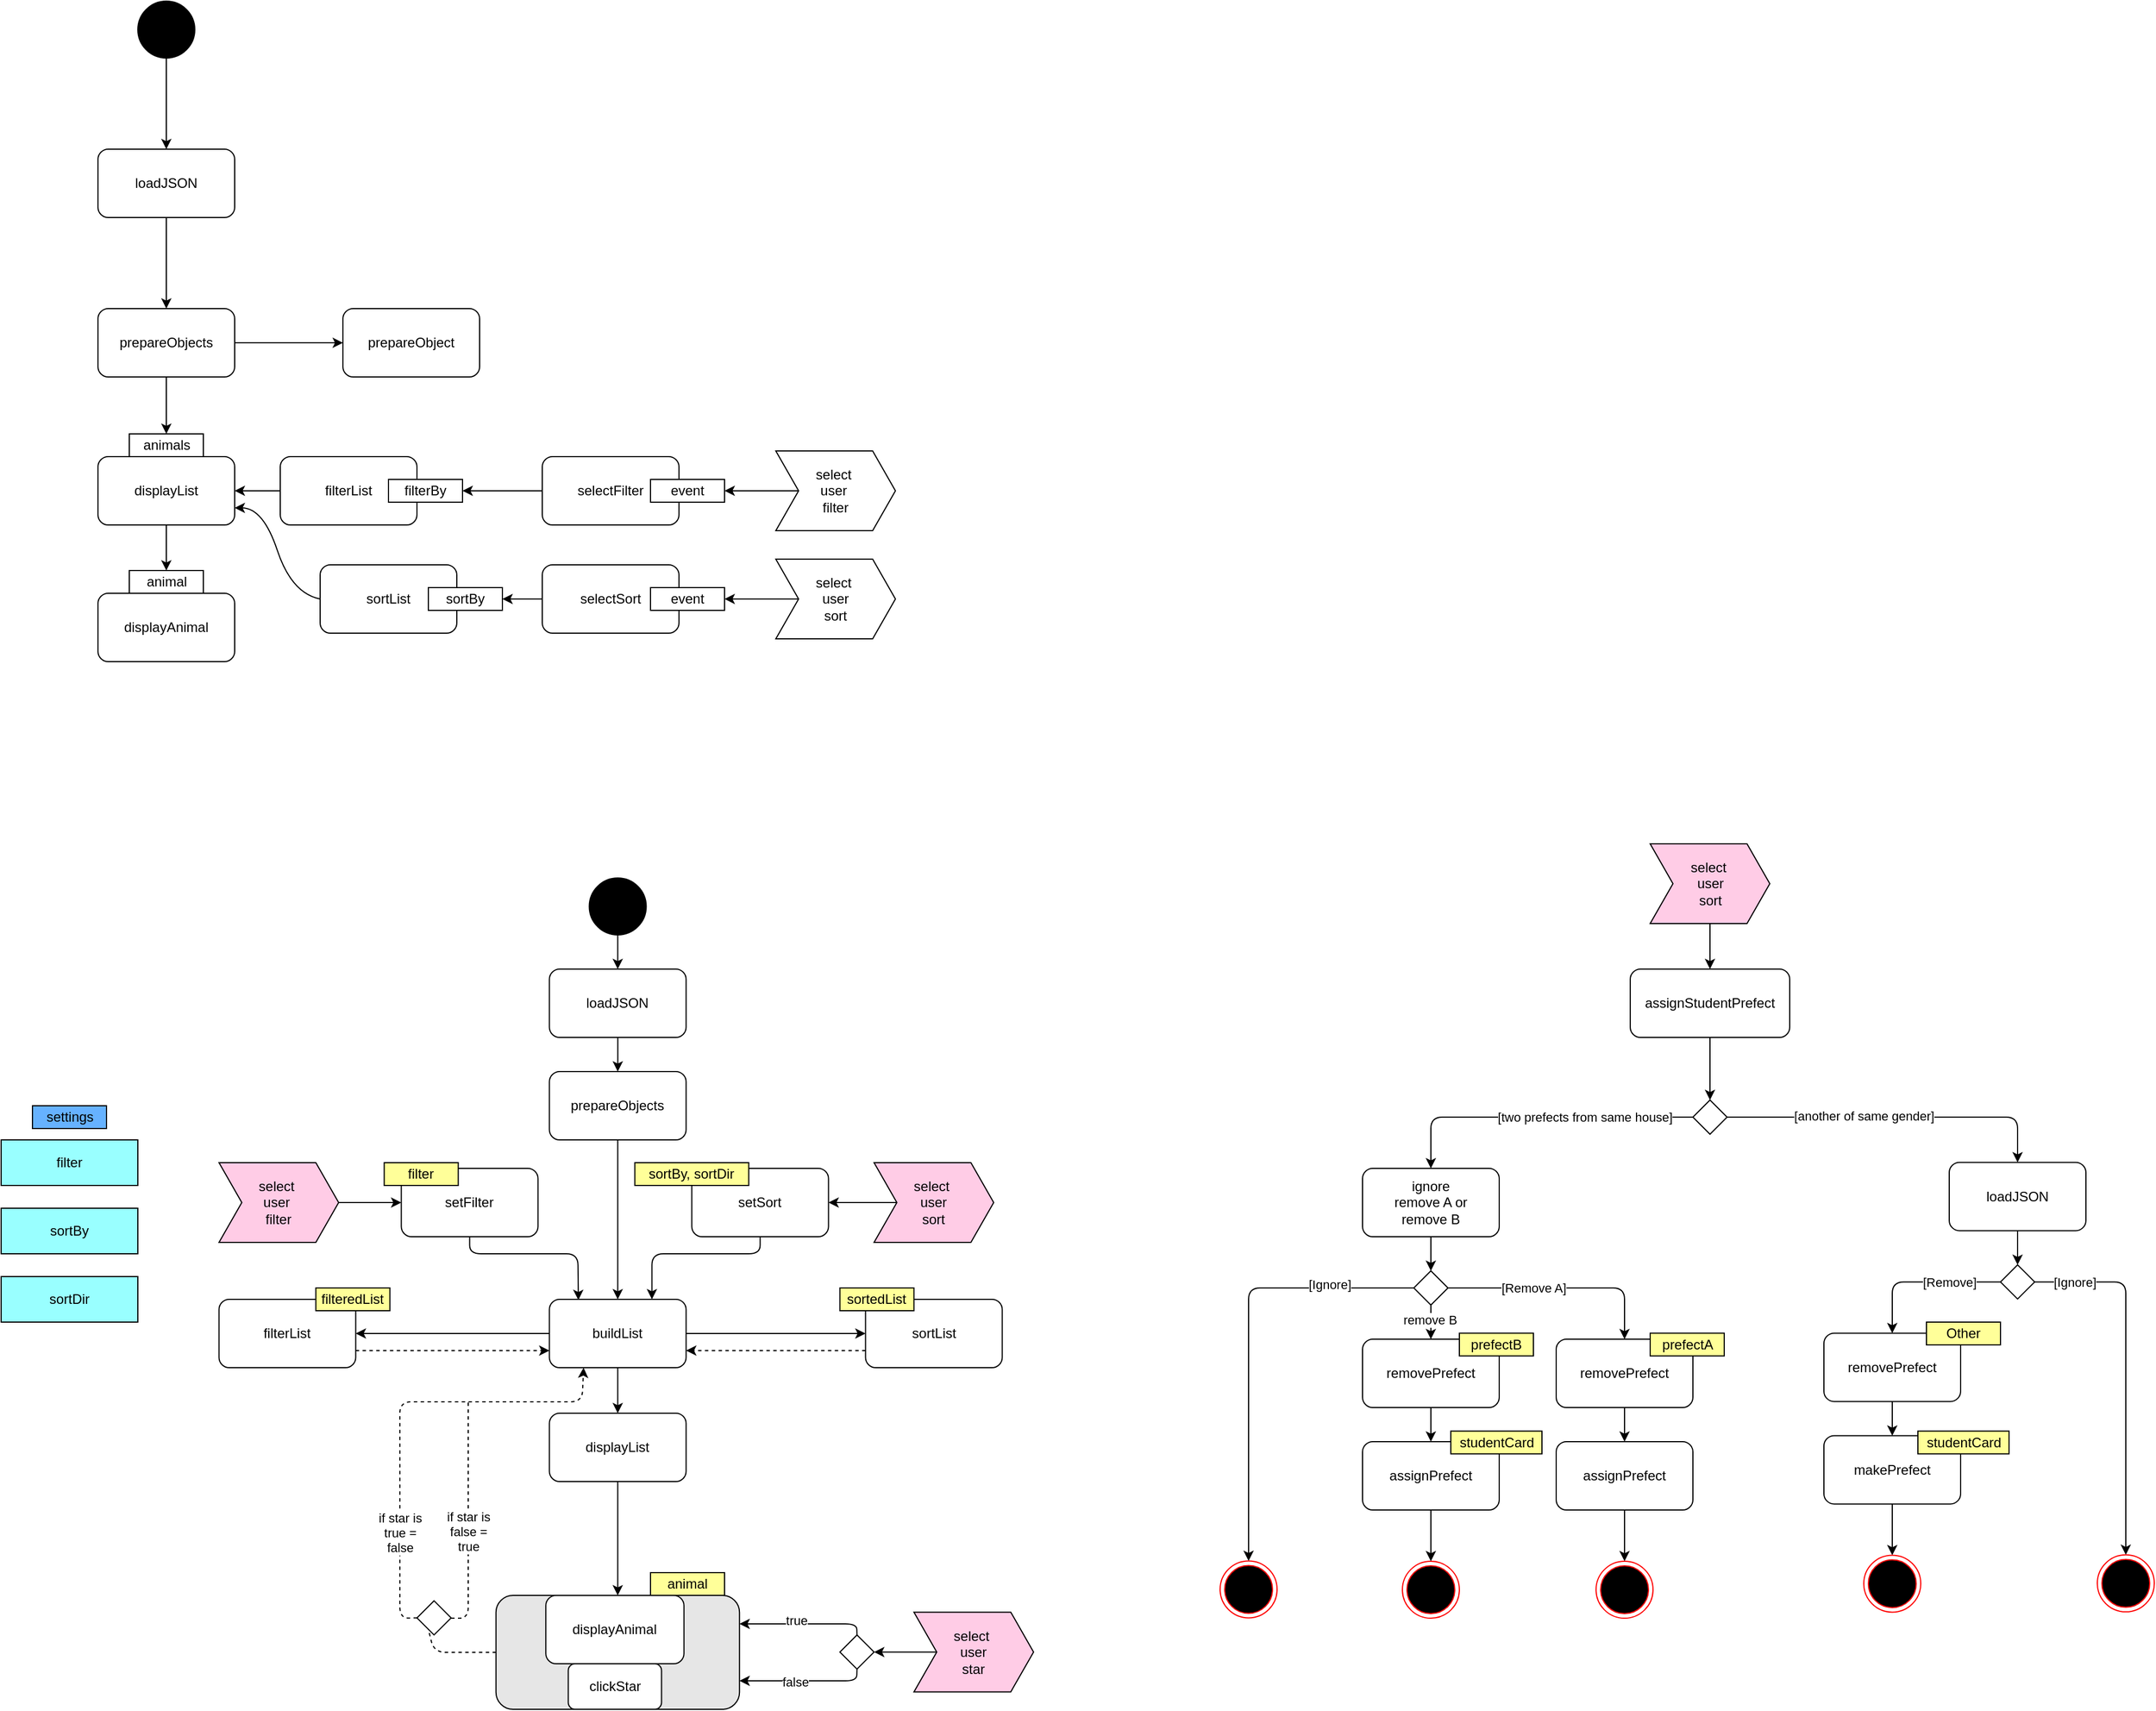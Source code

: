 <mxfile>
    <diagram name="Page-1" id="Lkjmjo3w-PD-YkwlmQaR">
        <mxGraphModel dx="1198" dy="2508" grid="1" gridSize="10" guides="1" tooltips="1" connect="1" arrows="1" fold="1" page="1" pageScale="1" pageWidth="850" pageHeight="1100" math="0" shadow="0">
            <root>
                <mxCell id="0"/>
                <mxCell id="1" parent="0"/>
                <mxCell id="59" value="" style="rounded=1;whiteSpace=wrap;html=1;fillColor=#E6E6E6;" parent="1" vertex="1">
                    <mxGeometry x="554.37" y="1480" width="213.75" height="100" as="geometry"/>
                </mxCell>
                <mxCell id="HUbgPFjz6MRqd8MgpIkb-1" value="" style="ellipse;whiteSpace=wrap;html=1;aspect=fixed;fillColor=#000000;" parent="1" vertex="1">
                    <mxGeometry x="240" y="80" width="50" height="50" as="geometry"/>
                </mxCell>
                <mxCell id="HUbgPFjz6MRqd8MgpIkb-2" value="" style="endArrow=classic;html=1;rounded=0;exitX=0.5;exitY=1;exitDx=0;exitDy=0;" parent="1" source="HUbgPFjz6MRqd8MgpIkb-1" target="HUbgPFjz6MRqd8MgpIkb-3" edge="1">
                    <mxGeometry width="50" height="50" relative="1" as="geometry">
                        <mxPoint x="260" y="130" as="sourcePoint"/>
                        <mxPoint x="265" y="190" as="targetPoint"/>
                    </mxGeometry>
                </mxCell>
                <mxCell id="HUbgPFjz6MRqd8MgpIkb-5" value="" style="edgeStyle=orthogonalEdgeStyle;rounded=0;orthogonalLoop=1;jettySize=auto;html=1;" parent="1" source="HUbgPFjz6MRqd8MgpIkb-3" edge="1">
                    <mxGeometry relative="1" as="geometry">
                        <mxPoint x="265" y="350" as="targetPoint"/>
                    </mxGeometry>
                </mxCell>
                <mxCell id="HUbgPFjz6MRqd8MgpIkb-3" value="loadJSON" style="rounded=1;whiteSpace=wrap;html=1;fillColor=#FFFFFF;" parent="1" vertex="1">
                    <mxGeometry x="205" y="210" width="120" height="60" as="geometry"/>
                </mxCell>
                <mxCell id="HUbgPFjz6MRqd8MgpIkb-17" value="" style="edgeStyle=orthogonalEdgeStyle;rounded=0;orthogonalLoop=1;jettySize=auto;html=1;" parent="1" source="HUbgPFjz6MRqd8MgpIkb-6" target="HUbgPFjz6MRqd8MgpIkb-16" edge="1">
                    <mxGeometry relative="1" as="geometry"/>
                </mxCell>
                <mxCell id="HUbgPFjz6MRqd8MgpIkb-23" value="" style="edgeStyle=orthogonalEdgeStyle;rounded=0;orthogonalLoop=1;jettySize=auto;html=1;entryX=0.5;entryY=0;entryDx=0;entryDy=0;" parent="1" source="HUbgPFjz6MRqd8MgpIkb-6" target="HUbgPFjz6MRqd8MgpIkb-8" edge="1">
                    <mxGeometry relative="1" as="geometry"/>
                </mxCell>
                <mxCell id="HUbgPFjz6MRqd8MgpIkb-6" value="prepareObjects" style="rounded=1;whiteSpace=wrap;html=1;fillColor=#FFFFFF;" parent="1" vertex="1">
                    <mxGeometry x="205" y="350" width="120" height="60" as="geometry"/>
                </mxCell>
                <mxCell id="HUbgPFjz6MRqd8MgpIkb-8" value="animals" style="rounded=0;whiteSpace=wrap;html=1;fillColor=#FFFFFF;" parent="1" vertex="1">
                    <mxGeometry x="232.5" y="460" width="65" height="20" as="geometry"/>
                </mxCell>
                <mxCell id="HUbgPFjz6MRqd8MgpIkb-24" value="" style="edgeStyle=orthogonalEdgeStyle;rounded=0;orthogonalLoop=1;jettySize=auto;html=1;" parent="1" source="HUbgPFjz6MRqd8MgpIkb-9" target="HUbgPFjz6MRqd8MgpIkb-13" edge="1">
                    <mxGeometry relative="1" as="geometry"/>
                </mxCell>
                <mxCell id="HUbgPFjz6MRqd8MgpIkb-9" value="displayList" style="rounded=1;whiteSpace=wrap;html=1;fillColor=#FFFFFF;" parent="1" vertex="1">
                    <mxGeometry x="205" y="480" width="120" height="60" as="geometry"/>
                </mxCell>
                <mxCell id="HUbgPFjz6MRqd8MgpIkb-11" value="displayAnimal" style="rounded=1;whiteSpace=wrap;html=1;fillColor=#FFFFFF;" parent="1" vertex="1">
                    <mxGeometry x="205" y="600" width="120" height="60" as="geometry"/>
                </mxCell>
                <mxCell id="HUbgPFjz6MRqd8MgpIkb-13" value="animal" style="rounded=0;whiteSpace=wrap;html=1;fillColor=#FFFFFF;" parent="1" vertex="1">
                    <mxGeometry x="232.5" y="580" width="65" height="20" as="geometry"/>
                </mxCell>
                <mxCell id="HUbgPFjz6MRqd8MgpIkb-22" value="" style="edgeStyle=orthogonalEdgeStyle;rounded=0;orthogonalLoop=1;jettySize=auto;html=1;" parent="1" source="HUbgPFjz6MRqd8MgpIkb-14" target="HUbgPFjz6MRqd8MgpIkb-9" edge="1">
                    <mxGeometry relative="1" as="geometry"/>
                </mxCell>
                <mxCell id="HUbgPFjz6MRqd8MgpIkb-14" value="filterList" style="rounded=1;whiteSpace=wrap;html=1;fillColor=#FFFFFF;" parent="1" vertex="1">
                    <mxGeometry x="365" y="480" width="120" height="60" as="geometry"/>
                </mxCell>
                <mxCell id="HUbgPFjz6MRqd8MgpIkb-16" value="prepareObject" style="rounded=1;whiteSpace=wrap;html=1;fillColor=#FFFFFF;" parent="1" vertex="1">
                    <mxGeometry x="420" y="350" width="120" height="60" as="geometry"/>
                </mxCell>
                <mxCell id="HUbgPFjz6MRqd8MgpIkb-18" value="filterBy" style="rounded=0;whiteSpace=wrap;html=1;fillColor=#FFFFFF;" parent="1" vertex="1">
                    <mxGeometry x="460" y="500" width="65" height="20" as="geometry"/>
                </mxCell>
                <mxCell id="HUbgPFjz6MRqd8MgpIkb-30" value="" style="edgeStyle=orthogonalEdgeStyle;rounded=0;orthogonalLoop=1;jettySize=auto;html=1;" parent="1" source="HUbgPFjz6MRqd8MgpIkb-21" target="HUbgPFjz6MRqd8MgpIkb-28" edge="1">
                    <mxGeometry relative="1" as="geometry"/>
                </mxCell>
                <mxCell id="HUbgPFjz6MRqd8MgpIkb-21" value="select&amp;nbsp;&lt;br&gt;user&amp;nbsp;&lt;br&gt;filter&lt;br&gt;" style="shape=step;perimeter=stepPerimeter;whiteSpace=wrap;html=1;fixedSize=1;fillColor=#FFFFFF;" parent="1" vertex="1">
                    <mxGeometry x="800" y="475" width="105" height="70" as="geometry"/>
                </mxCell>
                <mxCell id="HUbgPFjz6MRqd8MgpIkb-26" value="" style="edgeStyle=orthogonalEdgeStyle;rounded=0;orthogonalLoop=1;jettySize=auto;html=1;" parent="1" source="HUbgPFjz6MRqd8MgpIkb-25" target="HUbgPFjz6MRqd8MgpIkb-18" edge="1">
                    <mxGeometry relative="1" as="geometry"/>
                </mxCell>
                <mxCell id="HUbgPFjz6MRqd8MgpIkb-25" value="selectFilter" style="rounded=1;whiteSpace=wrap;html=1;fillColor=#FFFFFF;" parent="1" vertex="1">
                    <mxGeometry x="595" y="480" width="120" height="60" as="geometry"/>
                </mxCell>
                <mxCell id="HUbgPFjz6MRqd8MgpIkb-28" value="event" style="rounded=0;whiteSpace=wrap;html=1;fillColor=#FFFFFF;" parent="1" vertex="1">
                    <mxGeometry x="690" y="500" width="65" height="20" as="geometry"/>
                </mxCell>
                <mxCell id="HUbgPFjz6MRqd8MgpIkb-36" value="" style="edgeStyle=orthogonalEdgeStyle;rounded=0;orthogonalLoop=1;jettySize=auto;html=1;" parent="1" source="HUbgPFjz6MRqd8MgpIkb-31" target="HUbgPFjz6MRqd8MgpIkb-35" edge="1">
                    <mxGeometry relative="1" as="geometry"/>
                </mxCell>
                <mxCell id="HUbgPFjz6MRqd8MgpIkb-31" value="select&amp;nbsp;&lt;br&gt;user&lt;br&gt;sort&lt;br&gt;" style="shape=step;perimeter=stepPerimeter;whiteSpace=wrap;html=1;fixedSize=1;fillColor=#FFFFFF;" parent="1" vertex="1">
                    <mxGeometry x="800" y="570" width="105" height="70" as="geometry"/>
                </mxCell>
                <mxCell id="HUbgPFjz6MRqd8MgpIkb-43" value="" style="edgeStyle=orthogonalEdgeStyle;rounded=0;orthogonalLoop=1;jettySize=auto;html=1;" parent="1" source="HUbgPFjz6MRqd8MgpIkb-34" target="HUbgPFjz6MRqd8MgpIkb-39" edge="1">
                    <mxGeometry relative="1" as="geometry"/>
                </mxCell>
                <mxCell id="HUbgPFjz6MRqd8MgpIkb-34" value="selectSort" style="rounded=1;whiteSpace=wrap;html=1;fillColor=#FFFFFF;" parent="1" vertex="1">
                    <mxGeometry x="595" y="575" width="120" height="60" as="geometry"/>
                </mxCell>
                <mxCell id="HUbgPFjz6MRqd8MgpIkb-35" value="event" style="rounded=0;whiteSpace=wrap;html=1;fillColor=#FFFFFF;" parent="1" vertex="1">
                    <mxGeometry x="690" y="595" width="65" height="20" as="geometry"/>
                </mxCell>
                <mxCell id="HUbgPFjz6MRqd8MgpIkb-37" value="sortList" style="rounded=1;whiteSpace=wrap;html=1;fillColor=#FFFFFF;" parent="1" vertex="1">
                    <mxGeometry x="400" y="575" width="120" height="60" as="geometry"/>
                </mxCell>
                <mxCell id="HUbgPFjz6MRqd8MgpIkb-39" value="sortBy" style="rounded=0;whiteSpace=wrap;html=1;fillColor=#FFFFFF;" parent="1" vertex="1">
                    <mxGeometry x="495" y="595" width="65" height="20" as="geometry"/>
                </mxCell>
                <mxCell id="HUbgPFjz6MRqd8MgpIkb-45" value="" style="curved=1;endArrow=classic;html=1;rounded=0;exitX=0;exitY=0.5;exitDx=0;exitDy=0;entryX=1;entryY=0.75;entryDx=0;entryDy=0;" parent="1" source="HUbgPFjz6MRqd8MgpIkb-37" target="HUbgPFjz6MRqd8MgpIkb-9" edge="1">
                    <mxGeometry width="50" height="50" relative="1" as="geometry">
                        <mxPoint x="325" y="600" as="sourcePoint"/>
                        <mxPoint x="375" y="550" as="targetPoint"/>
                        <Array as="points">
                            <mxPoint x="375" y="600"/>
                            <mxPoint x="350" y="525"/>
                        </Array>
                    </mxGeometry>
                </mxCell>
                <mxCell id="11" value="" style="edgeStyle=none;html=1;" parent="1" source="2" target="5" edge="1">
                    <mxGeometry relative="1" as="geometry"/>
                </mxCell>
                <mxCell id="2" value="select&amp;nbsp;&lt;br&gt;user&amp;nbsp;&lt;br&gt;filter&lt;br&gt;" style="shape=step;perimeter=stepPerimeter;whiteSpace=wrap;html=1;fixedSize=1;fillColor=#FFCCE6;" parent="1" vertex="1">
                    <mxGeometry x="311.25" y="1100" width="105" height="70" as="geometry"/>
                </mxCell>
                <mxCell id="12" value="" style="edgeStyle=none;html=1;" parent="1" source="4" target="6" edge="1">
                    <mxGeometry relative="1" as="geometry"/>
                </mxCell>
                <mxCell id="4" value="select&amp;nbsp;&lt;br&gt;user&lt;br&gt;sort&lt;br&gt;" style="shape=step;perimeter=stepPerimeter;whiteSpace=wrap;html=1;fixedSize=1;fillColor=#FFCCE6;" parent="1" vertex="1">
                    <mxGeometry x="886.25" y="1100" width="105" height="70" as="geometry"/>
                </mxCell>
                <mxCell id="9" value="" style="edgeStyle=none;html=1;entryX=0.212;entryY=0.01;entryDx=0;entryDy=0;entryPerimeter=0;" parent="1" source="5" target="7" edge="1">
                    <mxGeometry relative="1" as="geometry">
                        <mxPoint x="626.25" y="1200" as="targetPoint"/>
                        <Array as="points">
                            <mxPoint x="531.25" y="1180"/>
                            <mxPoint x="626.25" y="1180"/>
                        </Array>
                    </mxGeometry>
                </mxCell>
                <mxCell id="5" value="setFilter" style="rounded=1;whiteSpace=wrap;html=1;fillColor=#FFFFFF;" parent="1" vertex="1">
                    <mxGeometry x="471.25" y="1105" width="120" height="60" as="geometry"/>
                </mxCell>
                <mxCell id="10" style="edgeStyle=none;html=1;entryX=0.75;entryY=0;entryDx=0;entryDy=0;" parent="1" source="6" target="7" edge="1">
                    <mxGeometry relative="1" as="geometry">
                        <Array as="points">
                            <mxPoint x="786.25" y="1180"/>
                            <mxPoint x="691.25" y="1180"/>
                        </Array>
                    </mxGeometry>
                </mxCell>
                <mxCell id="6" value="setSort" style="rounded=1;whiteSpace=wrap;html=1;fillColor=#FFFFFF;" parent="1" vertex="1">
                    <mxGeometry x="726.25" y="1105" width="120" height="60" as="geometry"/>
                </mxCell>
                <mxCell id="18" style="edgeStyle=none;html=1;entryX=1;entryY=0.5;entryDx=0;entryDy=0;exitX=0;exitY=0.5;exitDx=0;exitDy=0;" parent="1" source="7" target="14" edge="1">
                    <mxGeometry relative="1" as="geometry"/>
                </mxCell>
                <mxCell id="19" style="edgeStyle=none;html=1;entryX=0;entryY=0.5;entryDx=0;entryDy=0;exitX=1;exitY=0.5;exitDx=0;exitDy=0;" parent="1" source="7" target="16" edge="1">
                    <mxGeometry relative="1" as="geometry">
                        <Array as="points"/>
                    </mxGeometry>
                </mxCell>
                <mxCell id="36" value="" style="edgeStyle=none;html=1;" parent="1" source="7" target="35" edge="1">
                    <mxGeometry relative="1" as="geometry"/>
                </mxCell>
                <mxCell id="7" value="buildList" style="rounded=1;whiteSpace=wrap;html=1;fillColor=#FFFFFF;" parent="1" vertex="1">
                    <mxGeometry x="601.25" y="1220" width="120" height="60" as="geometry"/>
                </mxCell>
                <mxCell id="14" value="filterList" style="rounded=1;whiteSpace=wrap;html=1;fillColor=#FFFFFF;" parent="1" vertex="1">
                    <mxGeometry x="311.25" y="1220" width="120" height="60" as="geometry"/>
                </mxCell>
                <mxCell id="15" value="filteredList" style="rounded=0;whiteSpace=wrap;html=1;fillColor=#FFFF99;" parent="1" vertex="1">
                    <mxGeometry x="396.25" y="1210" width="65" height="20" as="geometry"/>
                </mxCell>
                <mxCell id="16" value="sortList" style="rounded=1;whiteSpace=wrap;html=1;fillColor=#FFFFFF;" parent="1" vertex="1">
                    <mxGeometry x="878.75" y="1220" width="120" height="60" as="geometry"/>
                </mxCell>
                <mxCell id="33" value="" style="html=1;labelBackgroundColor=#ffffff;startArrow=none;startFill=0;startSize=6;endArrow=classic;endFill=1;endSize=6;jettySize=auto;orthogonalLoop=1;strokeWidth=1;dashed=1;fontSize=14;exitX=0;exitY=0.75;exitDx=0;exitDy=0;entryX=1;entryY=0.75;entryDx=0;entryDy=0;" parent="1" source="16" target="7" edge="1">
                    <mxGeometry width="60" height="60" relative="1" as="geometry">
                        <mxPoint x="796.25" y="1150" as="sourcePoint"/>
                        <mxPoint x="856.25" y="1090" as="targetPoint"/>
                    </mxGeometry>
                </mxCell>
                <mxCell id="34" value="" style="html=1;labelBackgroundColor=#ffffff;startArrow=none;startFill=0;startSize=6;endArrow=classic;endFill=1;endSize=6;jettySize=auto;orthogonalLoop=1;strokeWidth=1;dashed=1;fontSize=14;exitX=1;exitY=0.75;exitDx=0;exitDy=0;entryX=0;entryY=0.75;entryDx=0;entryDy=0;" parent="1" source="14" target="7" edge="1">
                    <mxGeometry width="60" height="60" relative="1" as="geometry">
                        <mxPoint x="618.75" y="1300" as="sourcePoint"/>
                        <mxPoint x="461.25" y="1300" as="targetPoint"/>
                    </mxGeometry>
                </mxCell>
                <mxCell id="55" style="edgeStyle=none;html=1;entryX=0.5;entryY=0;entryDx=0;entryDy=0;" parent="1" source="35" target="59" edge="1">
                    <mxGeometry relative="1" as="geometry">
                        <mxPoint x="660" y="1490" as="targetPoint"/>
                    </mxGeometry>
                </mxCell>
                <mxCell id="35" value="displayList" style="rounded=1;whiteSpace=wrap;html=1;fillColor=#FFFFFF;" parent="1" vertex="1">
                    <mxGeometry x="601.25" y="1320" width="120" height="60" as="geometry"/>
                </mxCell>
                <mxCell id="37" value="filter" style="rounded=0;whiteSpace=wrap;html=1;fillColor=#99FFFF;" parent="1" vertex="1">
                    <mxGeometry x="120" y="1080" width="120" height="40" as="geometry"/>
                </mxCell>
                <mxCell id="38" value="sortBy" style="rounded=0;whiteSpace=wrap;html=1;fillColor=#99FFFF;" parent="1" vertex="1">
                    <mxGeometry x="120" y="1140" width="120" height="40" as="geometry"/>
                </mxCell>
                <mxCell id="39" value="sortDir" style="rounded=0;whiteSpace=wrap;html=1;fillColor=#99FFFF;" parent="1" vertex="1">
                    <mxGeometry x="120" y="1200" width="120" height="40" as="geometry"/>
                </mxCell>
                <mxCell id="40" value="filter" style="rounded=0;whiteSpace=wrap;html=1;fillColor=#FFFF99;" parent="1" vertex="1">
                    <mxGeometry x="456.25" y="1100" width="65" height="20" as="geometry"/>
                </mxCell>
                <mxCell id="44" value="sortedList" style="rounded=0;whiteSpace=wrap;html=1;fillColor=#FFFF99;" parent="1" vertex="1">
                    <mxGeometry x="856.25" y="1210" width="65" height="20" as="geometry"/>
                </mxCell>
                <mxCell id="45" value="settings" style="rounded=0;whiteSpace=wrap;html=1;fillColor=#66B2FF;" parent="1" vertex="1">
                    <mxGeometry x="147.5" y="1050" width="65" height="20" as="geometry"/>
                </mxCell>
                <mxCell id="46" value="sortBy, sortDir" style="rounded=0;whiteSpace=wrap;html=1;fillColor=#FFFF99;" parent="1" vertex="1">
                    <mxGeometry x="676.25" y="1100" width="100" height="20" as="geometry"/>
                </mxCell>
                <mxCell id="47" value="" style="endArrow=classic;html=1;rounded=0;exitX=0.5;exitY=1;exitDx=0;exitDy=0;" parent="1" target="49" edge="1">
                    <mxGeometry width="50" height="50" relative="1" as="geometry">
                        <mxPoint x="661.25" y="850" as="sourcePoint"/>
                        <mxPoint x="661.25" y="910" as="targetPoint"/>
                    </mxGeometry>
                </mxCell>
                <mxCell id="48" value="" style="edgeStyle=orthogonalEdgeStyle;rounded=0;orthogonalLoop=1;jettySize=auto;html=1;" parent="1" source="49" edge="1">
                    <mxGeometry relative="1" as="geometry">
                        <mxPoint x="661.25" y="1020" as="targetPoint"/>
                    </mxGeometry>
                </mxCell>
                <mxCell id="49" value="loadJSON" style="rounded=1;whiteSpace=wrap;html=1;fillColor=#FFFFFF;" parent="1" vertex="1">
                    <mxGeometry x="601.25" y="930" width="120" height="60" as="geometry"/>
                </mxCell>
                <mxCell id="52" style="edgeStyle=none;html=1;entryX=0.5;entryY=0;entryDx=0;entryDy=0;" parent="1" source="50" target="7" edge="1">
                    <mxGeometry relative="1" as="geometry"/>
                </mxCell>
                <mxCell id="50" value="prepareObjects" style="rounded=1;whiteSpace=wrap;html=1;fillColor=#FFFFFF;" parent="1" vertex="1">
                    <mxGeometry x="601.25" y="1020" width="120" height="60" as="geometry"/>
                </mxCell>
                <mxCell id="51" value="" style="ellipse;whiteSpace=wrap;html=1;aspect=fixed;fillColor=#000000;" parent="1" vertex="1">
                    <mxGeometry x="636.25" y="850" width="50" height="50" as="geometry"/>
                </mxCell>
                <mxCell id="53" value="displayAnimal" style="rounded=1;whiteSpace=wrap;html=1;fillColor=#FFFFFF;" parent="1" vertex="1">
                    <mxGeometry x="598.12" y="1480" width="121.25" height="60" as="geometry"/>
                </mxCell>
                <mxCell id="54" value="animal" style="rounded=0;whiteSpace=wrap;html=1;fillColor=#FFFF99;" parent="1" vertex="1">
                    <mxGeometry x="690" y="1460" width="65" height="20" as="geometry"/>
                </mxCell>
                <mxCell id="62" style="edgeStyle=none;html=1;exitX=0;exitY=0.5;exitDx=0;exitDy=0;" parent="1" source="57" target="61" edge="1">
                    <mxGeometry relative="1" as="geometry"/>
                </mxCell>
                <mxCell id="57" value="select&amp;nbsp;&lt;br&gt;user&lt;br&gt;star" style="shape=step;perimeter=stepPerimeter;whiteSpace=wrap;html=1;fixedSize=1;fillColor=#FFCCE6;" parent="1" vertex="1">
                    <mxGeometry x="921.25" y="1494.71" width="105" height="70" as="geometry"/>
                </mxCell>
                <mxCell id="60" value="clickStar" style="rounded=1;whiteSpace=wrap;html=1;fillColor=#FFFFFF;" parent="1" vertex="1">
                    <mxGeometry x="617.81" y="1540" width="81.88" height="40" as="geometry"/>
                </mxCell>
                <mxCell id="65" style="edgeStyle=none;html=1;exitX=0.5;exitY=0;exitDx=0;exitDy=0;entryX=1;entryY=0.25;entryDx=0;entryDy=0;" parent="1" source="61" target="59" edge="1">
                    <mxGeometry relative="1" as="geometry">
                        <Array as="points">
                            <mxPoint x="871" y="1505"/>
                        </Array>
                    </mxGeometry>
                </mxCell>
                <mxCell id="67" value="true" style="edgeLabel;html=1;align=center;verticalAlign=middle;resizable=0;points=[];fillColor=#CCFF99;" parent="65" vertex="1" connectable="0">
                    <mxGeometry x="0.293" y="-3" relative="1" as="geometry">
                        <mxPoint x="10" as="offset"/>
                    </mxGeometry>
                </mxCell>
                <mxCell id="66" style="edgeStyle=none;html=1;exitX=0.5;exitY=1;exitDx=0;exitDy=0;entryX=1;entryY=0.75;entryDx=0;entryDy=0;" parent="1" source="61" target="59" edge="1">
                    <mxGeometry relative="1" as="geometry">
                        <Array as="points">
                            <mxPoint x="871" y="1555"/>
                        </Array>
                    </mxGeometry>
                </mxCell>
                <mxCell id="68" value="false" style="edgeLabel;html=1;align=center;verticalAlign=middle;resizable=0;points=[];shadow=1;" parent="66" vertex="1" connectable="0">
                    <mxGeometry x="0.147" y="1" relative="1" as="geometry">
                        <mxPoint as="offset"/>
                    </mxGeometry>
                </mxCell>
                <mxCell id="61" value="" style="rhombus;whiteSpace=wrap;html=1;fillColor=none;" parent="1" vertex="1">
                    <mxGeometry x="856.25" y="1514.71" width="30" height="30" as="geometry"/>
                </mxCell>
                <mxCell id="72" value="" style="html=1;labelBackgroundColor=#ffffff;startArrow=none;startFill=0;startSize=6;endArrow=classic;endFill=1;endSize=6;jettySize=auto;orthogonalLoop=1;strokeWidth=1;dashed=1;fontSize=14;entryX=0.25;entryY=1;entryDx=0;entryDy=0;exitX=0;exitY=0.5;exitDx=0;exitDy=0;" parent="1" source="74" target="7" edge="1">
                    <mxGeometry width="60" height="60" relative="1" as="geometry">
                        <mxPoint x="480" y="1540" as="sourcePoint"/>
                        <mxPoint x="540" y="1480" as="targetPoint"/>
                        <Array as="points">
                            <mxPoint x="470" y="1500"/>
                            <mxPoint x="470" y="1310"/>
                            <mxPoint x="630" y="1310"/>
                        </Array>
                    </mxGeometry>
                </mxCell>
                <mxCell id="82" value="if star is&lt;br&gt;true =&lt;br&gt;false" style="edgeLabel;html=1;align=center;verticalAlign=middle;resizable=0;points=[];" parent="72" vertex="1" connectable="0">
                    <mxGeometry x="-0.544" relative="1" as="geometry">
                        <mxPoint as="offset"/>
                    </mxGeometry>
                </mxCell>
                <mxCell id="75" value="" style="html=1;labelBackgroundColor=#ffffff;startArrow=none;startFill=0;startSize=6;endArrow=none;endFill=1;endSize=6;jettySize=auto;orthogonalLoop=1;strokeWidth=1;dashed=1;fontSize=14;entryX=0.25;entryY=1;entryDx=0;entryDy=0;exitX=0;exitY=0.5;exitDx=0;exitDy=0;" parent="1" source="59" target="74" edge="1">
                    <mxGeometry width="60" height="60" relative="1" as="geometry">
                        <mxPoint x="554.37" y="1530" as="sourcePoint"/>
                        <mxPoint x="631.25" y="1280" as="targetPoint"/>
                        <Array as="points">
                            <mxPoint x="500" y="1530"/>
                        </Array>
                    </mxGeometry>
                </mxCell>
                <mxCell id="74" value="" style="rhombus;whiteSpace=wrap;html=1;fillColor=none;" parent="1" vertex="1">
                    <mxGeometry x="485" y="1484.71" width="30" height="30" as="geometry"/>
                </mxCell>
                <mxCell id="81" value="" style="endArrow=none;dashed=1;html=1;" parent="1" edge="1">
                    <mxGeometry width="50" height="50" relative="1" as="geometry">
                        <mxPoint x="515" y="1500" as="sourcePoint"/>
                        <mxPoint x="530" y="1310" as="targetPoint"/>
                        <Array as="points">
                            <mxPoint x="530" y="1500"/>
                        </Array>
                    </mxGeometry>
                </mxCell>
                <mxCell id="84" value="if star is&lt;br&gt;false =&lt;br&gt;true" style="edgeLabel;html=1;align=center;verticalAlign=middle;resizable=0;points=[];" parent="81" vertex="1" connectable="0">
                    <mxGeometry x="-0.106" relative="1" as="geometry">
                        <mxPoint as="offset"/>
                    </mxGeometry>
                </mxCell>
                <mxCell id="85" value="" style="ellipse;html=1;shape=endState;fillColor=#000000;strokeColor=#ff0000;" vertex="1" parent="1">
                    <mxGeometry x="1350" y="1450" width="50" height="50" as="geometry"/>
                </mxCell>
                <mxCell id="110" value="" style="edgeStyle=none;html=1;" edge="1" parent="1" source="86" target="87">
                    <mxGeometry relative="1" as="geometry"/>
                </mxCell>
                <mxCell id="86" value="assignStudentPrefect" style="rounded=1;whiteSpace=wrap;html=1;fillColor=#FFFFFF;" vertex="1" parent="1">
                    <mxGeometry x="1550" y="930" width="140" height="60" as="geometry"/>
                </mxCell>
                <mxCell id="111" style="edgeStyle=none;html=1;entryX=0.5;entryY=0;entryDx=0;entryDy=0;" edge="1" parent="1" source="87" target="101">
                    <mxGeometry relative="1" as="geometry">
                        <mxPoint x="1950.0" y="1090" as="targetPoint"/>
                        <Array as="points">
                            <mxPoint x="1890" y="1060"/>
                        </Array>
                    </mxGeometry>
                </mxCell>
                <mxCell id="112" value="[another of same gender]" style="edgeLabel;html=1;align=center;verticalAlign=middle;resizable=0;points=[];" vertex="1" connectable="0" parent="111">
                    <mxGeometry x="-0.383" y="2" relative="1" as="geometry">
                        <mxPoint x="29" y="1" as="offset"/>
                    </mxGeometry>
                </mxCell>
                <mxCell id="113" style="edgeStyle=none;html=1;entryX=0.5;entryY=0;entryDx=0;entryDy=0;" edge="1" parent="1" source="87" target="88">
                    <mxGeometry relative="1" as="geometry">
                        <Array as="points">
                            <mxPoint x="1460" y="1060"/>
                            <mxPoint x="1375" y="1060"/>
                        </Array>
                    </mxGeometry>
                </mxCell>
                <mxCell id="114" value="[two prefects from same house]" style="edgeLabel;html=1;align=center;verticalAlign=middle;resizable=0;points=[];" vertex="1" connectable="0" parent="113">
                    <mxGeometry x="-0.011" y="-1" relative="1" as="geometry">
                        <mxPoint x="41" y="1" as="offset"/>
                    </mxGeometry>
                </mxCell>
                <mxCell id="87" value="" style="rhombus;whiteSpace=wrap;html=1;fillColor=none;" vertex="1" parent="1">
                    <mxGeometry x="1605" y="1045" width="30" height="30" as="geometry"/>
                </mxCell>
                <mxCell id="116" style="edgeStyle=none;html=1;entryX=0.5;entryY=0;entryDx=0;entryDy=0;" edge="1" parent="1" source="88" target="89">
                    <mxGeometry relative="1" as="geometry"/>
                </mxCell>
                <mxCell id="88" value="ignore&lt;br&gt;remove A or&lt;br&gt;remove B" style="rounded=1;whiteSpace=wrap;html=1;fillColor=#FFFFFF;" vertex="1" parent="1">
                    <mxGeometry x="1315" y="1105" width="120" height="60" as="geometry"/>
                </mxCell>
                <mxCell id="117" style="edgeStyle=none;html=1;entryX=0.5;entryY=0;entryDx=0;entryDy=0;" edge="1" parent="1" source="89" target="95">
                    <mxGeometry relative="1" as="geometry">
                        <Array as="points">
                            <mxPoint x="1215" y="1210"/>
                        </Array>
                    </mxGeometry>
                </mxCell>
                <mxCell id="118" value="[Ignore]" style="edgeLabel;html=1;align=center;verticalAlign=middle;resizable=0;points=[];" vertex="1" connectable="0" parent="117">
                    <mxGeometry x="-0.613" y="-3" relative="1" as="geometry">
                        <mxPoint as="offset"/>
                    </mxGeometry>
                </mxCell>
                <mxCell id="119" style="edgeStyle=none;html=1;" edge="1" parent="1" source="89" target="93">
                    <mxGeometry relative="1" as="geometry"/>
                </mxCell>
                <mxCell id="120" value="remove B" style="edgeLabel;html=1;align=center;verticalAlign=middle;resizable=0;points=[];" vertex="1" connectable="0" parent="119">
                    <mxGeometry x="-0.162" y="-1" relative="1" as="geometry">
                        <mxPoint as="offset"/>
                    </mxGeometry>
                </mxCell>
                <mxCell id="123" style="edgeStyle=none;html=1;entryX=0.5;entryY=0;entryDx=0;entryDy=0;" edge="1" parent="1" source="89" target="97">
                    <mxGeometry relative="1" as="geometry">
                        <Array as="points">
                            <mxPoint x="1545" y="1210"/>
                        </Array>
                    </mxGeometry>
                </mxCell>
                <mxCell id="124" value="[Remove A]" style="edgeLabel;html=1;align=center;verticalAlign=middle;resizable=0;points=[];" vertex="1" connectable="0" parent="123">
                    <mxGeometry x="-0.531" y="1" relative="1" as="geometry">
                        <mxPoint x="28" y="1" as="offset"/>
                    </mxGeometry>
                </mxCell>
                <mxCell id="89" value="" style="rhombus;whiteSpace=wrap;html=1;fillColor=none;" vertex="1" parent="1">
                    <mxGeometry x="1360" y="1195" width="30" height="30" as="geometry"/>
                </mxCell>
                <mxCell id="121" style="edgeStyle=none;html=1;exitX=0.5;exitY=1;exitDx=0;exitDy=0;" edge="1" parent="1" source="93" target="94">
                    <mxGeometry relative="1" as="geometry"/>
                </mxCell>
                <mxCell id="93" value="removePrefect" style="rounded=1;whiteSpace=wrap;html=1;fillColor=#FFFFFF;" vertex="1" parent="1">
                    <mxGeometry x="1315" y="1255" width="120" height="60" as="geometry"/>
                </mxCell>
                <mxCell id="122" style="edgeStyle=none;html=1;exitX=0.5;exitY=1;exitDx=0;exitDy=0;entryX=0.5;entryY=0;entryDx=0;entryDy=0;" edge="1" parent="1" source="94" target="85">
                    <mxGeometry relative="1" as="geometry"/>
                </mxCell>
                <mxCell id="94" value="assignPrefect" style="rounded=1;whiteSpace=wrap;html=1;fillColor=#FFFFFF;" vertex="1" parent="1">
                    <mxGeometry x="1315" y="1345" width="120" height="60" as="geometry"/>
                </mxCell>
                <mxCell id="95" value="" style="ellipse;html=1;shape=endState;fillColor=#000000;strokeColor=#ff0000;" vertex="1" parent="1">
                    <mxGeometry x="1190" y="1449.71" width="50" height="50" as="geometry"/>
                </mxCell>
                <mxCell id="126" value="" style="edgeStyle=none;html=1;" edge="1" parent="1" source="97" target="98">
                    <mxGeometry relative="1" as="geometry"/>
                </mxCell>
                <mxCell id="97" value="removePrefect" style="rounded=1;whiteSpace=wrap;html=1;fillColor=#FFFFFF;" vertex="1" parent="1">
                    <mxGeometry x="1485" y="1255" width="120" height="60" as="geometry"/>
                </mxCell>
                <mxCell id="125" style="edgeStyle=none;html=1;entryX=0.5;entryY=0;entryDx=0;entryDy=0;" edge="1" parent="1" source="98" target="100">
                    <mxGeometry relative="1" as="geometry"/>
                </mxCell>
                <mxCell id="98" value="assignPrefect" style="rounded=1;whiteSpace=wrap;html=1;fillColor=#FFFFFF;" vertex="1" parent="1">
                    <mxGeometry x="1485" y="1345" width="120" height="60" as="geometry"/>
                </mxCell>
                <mxCell id="100" value="" style="ellipse;html=1;shape=endState;fillColor=#000000;strokeColor=#ff0000;" vertex="1" parent="1">
                    <mxGeometry x="1520" y="1450" width="50" height="50" as="geometry"/>
                </mxCell>
                <mxCell id="130" style="edgeStyle=none;html=1;exitX=0.5;exitY=1;exitDx=0;exitDy=0;entryX=0.5;entryY=0;entryDx=0;entryDy=0;" edge="1" parent="1" source="101" target="103">
                    <mxGeometry relative="1" as="geometry"/>
                </mxCell>
                <mxCell id="101" value="loadJSON" style="rounded=1;whiteSpace=wrap;html=1;fillColor=#FFFFFF;" vertex="1" parent="1">
                    <mxGeometry x="1830" y="1099.71" width="120" height="60" as="geometry"/>
                </mxCell>
                <mxCell id="127" style="edgeStyle=none;html=1;entryX=0.5;entryY=0;entryDx=0;entryDy=0;" edge="1" parent="1" source="103" target="105">
                    <mxGeometry relative="1" as="geometry">
                        <Array as="points">
                            <mxPoint x="1780" y="1204.71"/>
                        </Array>
                    </mxGeometry>
                </mxCell>
                <mxCell id="132" value="[Remove]" style="edgeLabel;html=1;align=center;verticalAlign=middle;resizable=0;points=[];" vertex="1" connectable="0" parent="127">
                    <mxGeometry x="-0.406" y="2" relative="1" as="geometry">
                        <mxPoint x="-4" y="-2" as="offset"/>
                    </mxGeometry>
                </mxCell>
                <mxCell id="133" style="edgeStyle=none;html=1;exitX=1;exitY=0.5;exitDx=0;exitDy=0;entryX=0.5;entryY=0;entryDx=0;entryDy=0;" edge="1" parent="1" source="103" target="108">
                    <mxGeometry relative="1" as="geometry">
                        <Array as="points">
                            <mxPoint x="1985" y="1204.71"/>
                        </Array>
                    </mxGeometry>
                </mxCell>
                <mxCell id="135" value="[Ignore]" style="edgeLabel;html=1;align=center;verticalAlign=middle;resizable=0;points=[];" vertex="1" connectable="0" parent="133">
                    <mxGeometry x="-0.844" y="1" relative="1" as="geometry">
                        <mxPoint x="10" y="1" as="offset"/>
                    </mxGeometry>
                </mxCell>
                <mxCell id="103" value="" style="rhombus;whiteSpace=wrap;html=1;fillColor=none;" vertex="1" parent="1">
                    <mxGeometry x="1875" y="1189.71" width="30" height="30" as="geometry"/>
                </mxCell>
                <mxCell id="128" style="edgeStyle=none;html=1;exitX=0.5;exitY=1;exitDx=0;exitDy=0;entryX=0.5;entryY=0;entryDx=0;entryDy=0;" edge="1" parent="1" source="105" target="106">
                    <mxGeometry relative="1" as="geometry"/>
                </mxCell>
                <mxCell id="105" value="removePrefect" style="rounded=1;whiteSpace=wrap;html=1;fillColor=#FFFFFF;" vertex="1" parent="1">
                    <mxGeometry x="1720" y="1249.71" width="120" height="60" as="geometry"/>
                </mxCell>
                <mxCell id="129" style="edgeStyle=none;html=1;exitX=0.5;exitY=1;exitDx=0;exitDy=0;" edge="1" parent="1" source="106" target="107">
                    <mxGeometry relative="1" as="geometry"/>
                </mxCell>
                <mxCell id="106" value="makePrefect" style="rounded=1;whiteSpace=wrap;html=1;fillColor=#FFFFFF;" vertex="1" parent="1">
                    <mxGeometry x="1720" y="1339.71" width="120" height="60" as="geometry"/>
                </mxCell>
                <mxCell id="107" value="" style="ellipse;html=1;shape=endState;fillColor=#000000;strokeColor=#ff0000;" vertex="1" parent="1">
                    <mxGeometry x="1755" y="1444.71" width="50" height="50" as="geometry"/>
                </mxCell>
                <mxCell id="108" value="" style="ellipse;html=1;shape=endState;fillColor=#000000;strokeColor=#ff0000;" vertex="1" parent="1">
                    <mxGeometry x="1960" y="1444.42" width="50" height="50" as="geometry"/>
                </mxCell>
                <mxCell id="136" value="" style="edgeStyle=none;html=1;" edge="1" parent="1" source="109" target="86">
                    <mxGeometry relative="1" as="geometry"/>
                </mxCell>
                <mxCell id="109" value="select&amp;nbsp;&lt;br&gt;user&lt;br&gt;sort&lt;br&gt;" style="shape=step;perimeter=stepPerimeter;whiteSpace=wrap;html=1;fixedSize=1;fillColor=#FFCCE6;" vertex="1" parent="1">
                    <mxGeometry x="1567.5" y="820" width="105" height="70" as="geometry"/>
                </mxCell>
                <mxCell id="137" value="prefectB" style="rounded=0;whiteSpace=wrap;html=1;fillColor=#FFFF99;" vertex="1" parent="1">
                    <mxGeometry x="1400" y="1249.71" width="65" height="20" as="geometry"/>
                </mxCell>
                <mxCell id="138" value="studentCard" style="rounded=0;whiteSpace=wrap;html=1;fillColor=#FFFF99;" vertex="1" parent="1">
                    <mxGeometry x="1392.5" y="1335.71" width="80" height="20" as="geometry"/>
                </mxCell>
                <mxCell id="139" value="prefectA" style="rounded=0;whiteSpace=wrap;html=1;fillColor=#FFFF99;" vertex="1" parent="1">
                    <mxGeometry x="1567.5" y="1249.71" width="65" height="20" as="geometry"/>
                </mxCell>
                <mxCell id="140" value="Other" style="rounded=0;whiteSpace=wrap;html=1;fillColor=#FFFF99;" vertex="1" parent="1">
                    <mxGeometry x="1810" y="1240" width="65" height="20" as="geometry"/>
                </mxCell>
                <mxCell id="141" value="studentCard" style="rounded=0;whiteSpace=wrap;html=1;fillColor=#FFFF99;" vertex="1" parent="1">
                    <mxGeometry x="1802.5" y="1335.71" width="80" height="20" as="geometry"/>
                </mxCell>
            </root>
        </mxGraphModel>
    </diagram>
</mxfile>